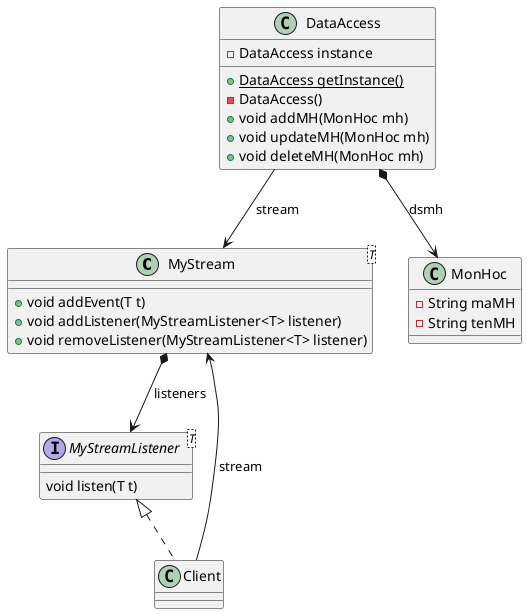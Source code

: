 @startuml
'https://plantuml.com/class-diagram

class MyStream<T> {
    + void addEvent(T t)
    + void addListener(MyStreamListener<T> listener)
    + void removeListener(MyStreamListener<T> listener)
}

interface MyStreamListener<T> {
    void listen(T t)
}

class Client {
}

class DataAccess {
    - DataAccess instance
    + {static} DataAccess getInstance()
    - DataAccess()
    + void addMH(MonHoc mh)
    + void updateMH(MonHoc mh)
    + void deleteMH(MonHoc mh)
}

class MonHoc {
    - String maMH
    - String tenMH
}

MyStream *--> MyStreamListener: listeners
DataAccess --> MyStream: stream
MyStream <-- Client: stream
MyStreamListener <|.. Client
DataAccess *--> MonHoc: dsmh



@enduml